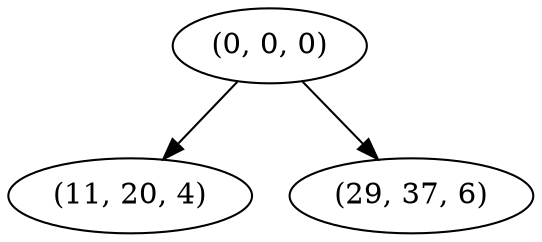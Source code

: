 digraph tree {
    "(0, 0, 0)";
    "(11, 20, 4)";
    "(29, 37, 6)";
    "(0, 0, 0)" -> "(11, 20, 4)";
    "(0, 0, 0)" -> "(29, 37, 6)";
}
